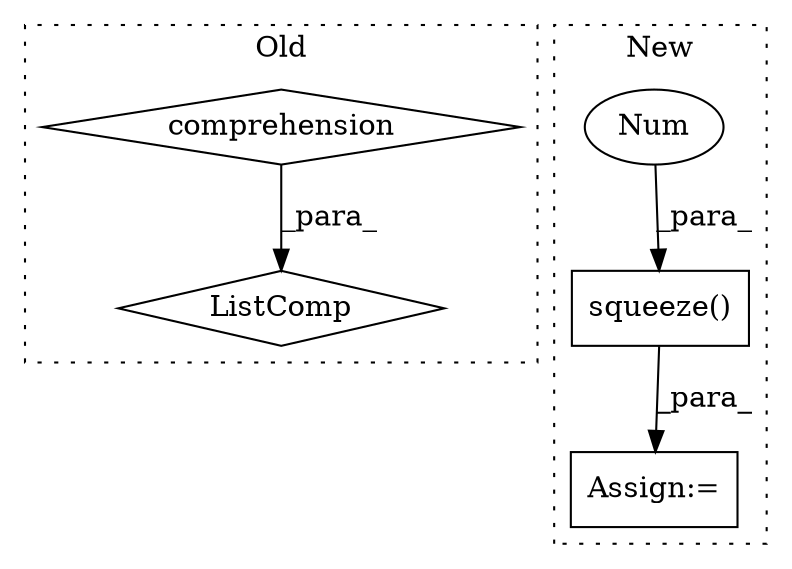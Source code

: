 digraph G {
subgraph cluster0 {
1 [label="ListComp" a="106" s="1967" l="31" shape="diamond"];
3 [label="comprehension" a="45" s="1975" l="3" shape="diamond"];
label = "Old";
style="dotted";
}
subgraph cluster1 {
2 [label="squeeze()" a="75" s="1780,1794" l="13,1" shape="box"];
4 [label="Assign:=" a="68" s="1752" l="3" shape="box"];
5 [label="Num" a="76" s="1793" l="1" shape="ellipse"];
label = "New";
style="dotted";
}
2 -> 4 [label="_para_"];
3 -> 1 [label="_para_"];
5 -> 2 [label="_para_"];
}